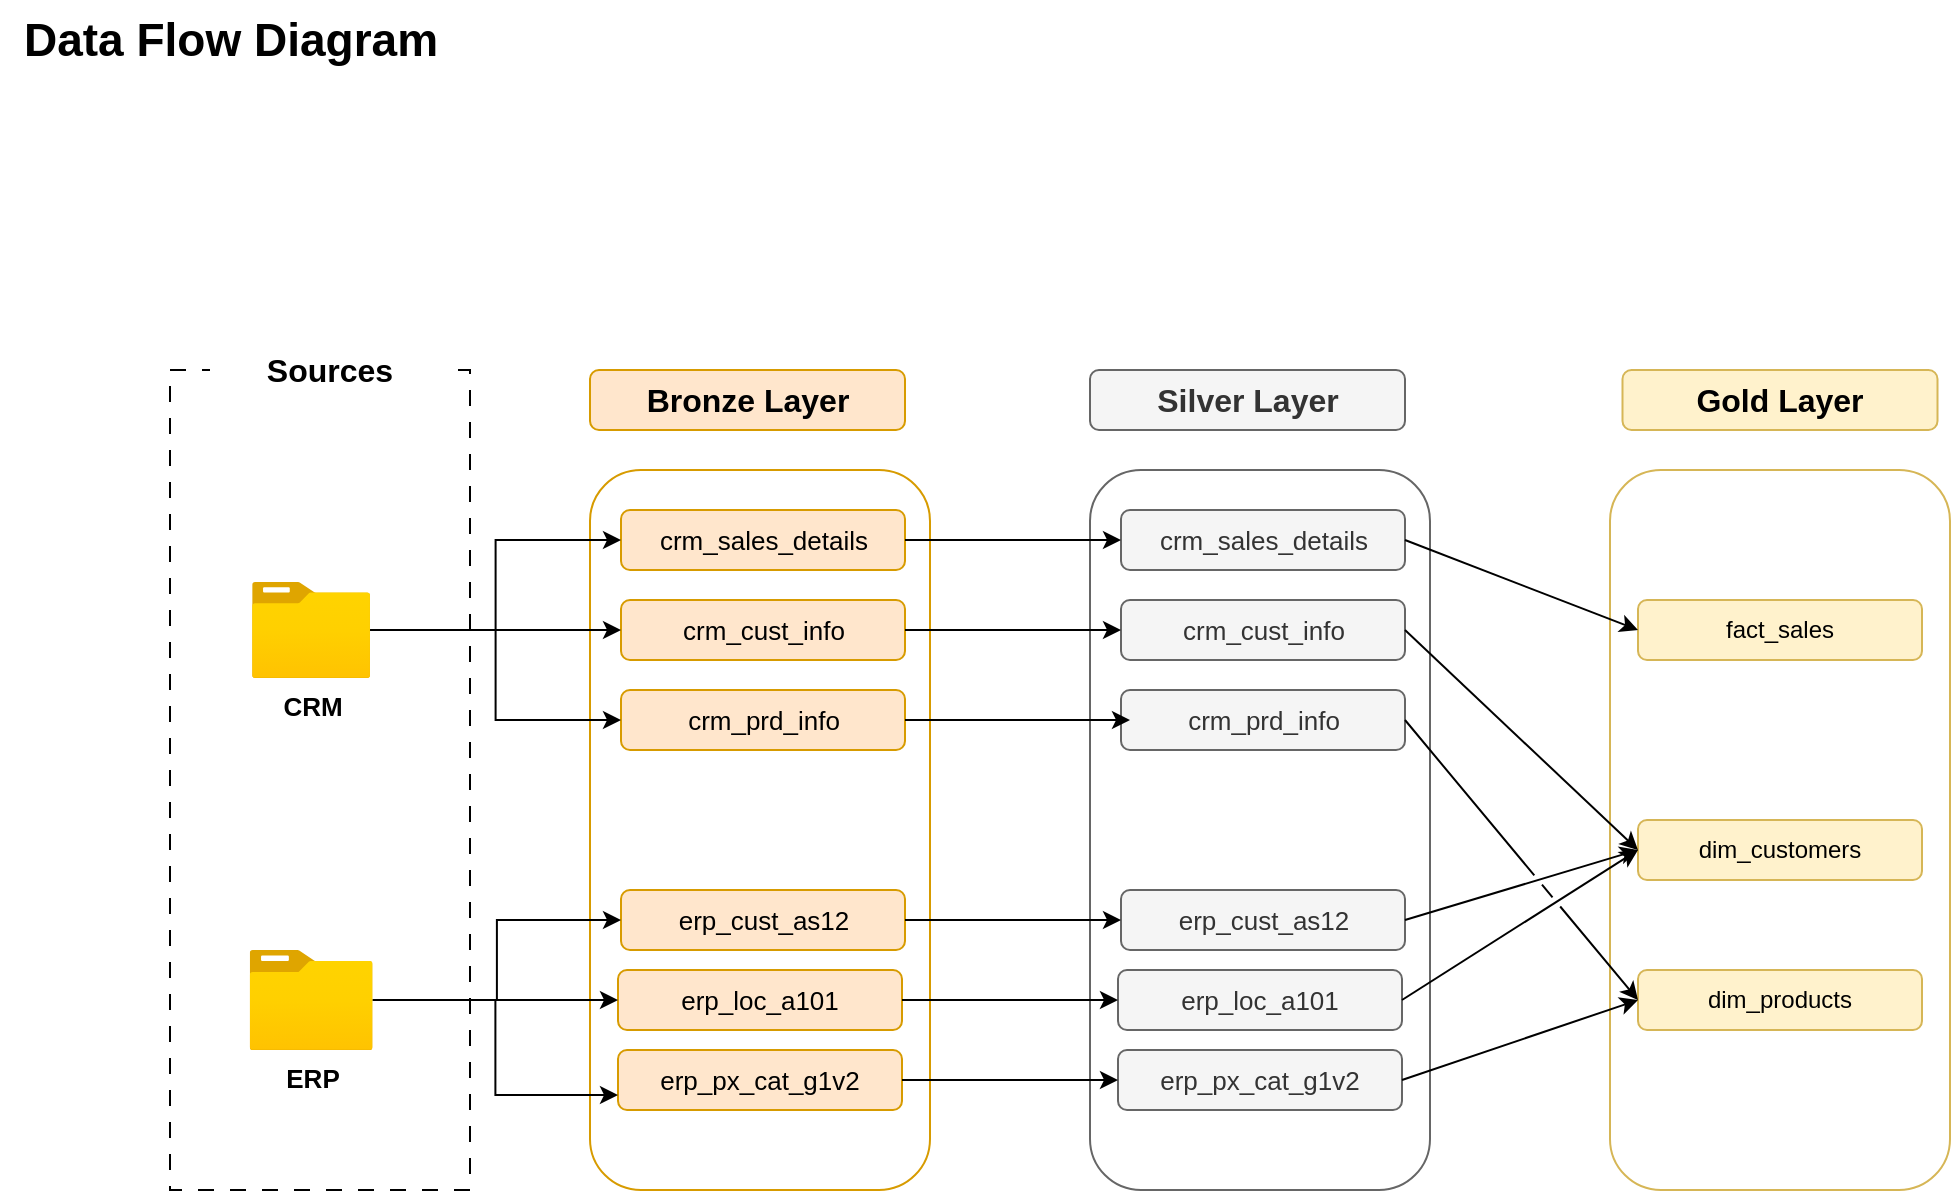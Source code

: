 <mxfile version="27.0.9">
  <diagram name="Pagina-1" id="SSzQFC3UWuY03TfO-J7L">
    <mxGraphModel dx="1554" dy="914" grid="1" gridSize="10" guides="1" tooltips="1" connect="1" arrows="1" fold="1" page="1" pageScale="1" pageWidth="1169" pageHeight="827" math="0" shadow="0">
      <root>
        <mxCell id="0" />
        <mxCell id="1" parent="0" />
        <mxCell id="AjYrmz2Z_Og6rxgmp1J4-1" value="&lt;b&gt;&lt;font&gt;Data Flow Diagram&lt;/font&gt;&lt;/b&gt;" style="text;html=1;align=center;verticalAlign=middle;resizable=0;points=[];autosize=1;strokeColor=none;fillColor=none;fontSize=23;" parent="1" vertex="1">
          <mxGeometry x="5" y="25" width="230" height="40" as="geometry" />
        </mxCell>
        <mxCell id="L7s4A5tMN4BJx0zEjRQ6-8" value="&lt;b&gt;&lt;font style=&quot;font-size: 16px;&quot;&gt;Bronze Layer&lt;/font&gt;&lt;/b&gt;" style="rounded=1;whiteSpace=wrap;html=1;fillColor=#ffe6cc;strokeColor=#d79b00;" parent="1" vertex="1">
          <mxGeometry x="300" y="210" width="157.5" height="30" as="geometry" />
        </mxCell>
        <mxCell id="L7s4A5tMN4BJx0zEjRQ6-10" value="" style="rounded=1;whiteSpace=wrap;html=1;fillColor=none;strokeColor=#d79b00;" parent="1" vertex="1">
          <mxGeometry x="300" y="260" width="170" height="360" as="geometry" />
        </mxCell>
        <mxCell id="L7s4A5tMN4BJx0zEjRQ6-11" value="&lt;font style=&quot;font-size: 13px;&quot;&gt;crm_sales_details&lt;/font&gt;" style="rounded=1;whiteSpace=wrap;html=1;fillColor=#ffe6cc;strokeColor=#d79b00;" parent="1" vertex="1">
          <mxGeometry x="315.5" y="280" width="142" height="30" as="geometry" />
        </mxCell>
        <mxCell id="L7s4A5tMN4BJx0zEjRQ6-12" value="&lt;font style=&quot;font-size: 13px;&quot;&gt;crm_cust_info&lt;/font&gt;" style="rounded=1;whiteSpace=wrap;html=1;fillColor=#ffe6cc;strokeColor=#d79b00;" parent="1" vertex="1">
          <mxGeometry x="315.5" y="325" width="142" height="30" as="geometry" />
        </mxCell>
        <mxCell id="L7s4A5tMN4BJx0zEjRQ6-13" value="&lt;font style=&quot;font-size: 13px;&quot;&gt;crm_prd_info&lt;/font&gt;" style="rounded=1;whiteSpace=wrap;html=1;fillColor=#ffe6cc;strokeColor=#d79b00;" parent="1" vertex="1">
          <mxGeometry x="315.5" y="370" width="142" height="30" as="geometry" />
        </mxCell>
        <mxCell id="L7s4A5tMN4BJx0zEjRQ6-14" value="&lt;font style=&quot;font-size: 13px;&quot;&gt;erp_cust_as12&lt;/font&gt;" style="rounded=1;whiteSpace=wrap;html=1;fillColor=#ffe6cc;strokeColor=#d79b00;" parent="1" vertex="1">
          <mxGeometry x="315.5" y="470" width="142" height="30" as="geometry" />
        </mxCell>
        <mxCell id="L7s4A5tMN4BJx0zEjRQ6-15" value="&lt;font style=&quot;font-size: 13px;&quot;&gt;erp_loc_a101&lt;/font&gt;" style="rounded=1;whiteSpace=wrap;html=1;fillColor=#ffe6cc;strokeColor=#d79b00;" parent="1" vertex="1">
          <mxGeometry x="314" y="510" width="142" height="30" as="geometry" />
        </mxCell>
        <mxCell id="L7s4A5tMN4BJx0zEjRQ6-16" value="&lt;font style=&quot;font-size: 13px;&quot;&gt;erp_px_cat_g1v2&lt;/font&gt;" style="rounded=1;whiteSpace=wrap;html=1;fillColor=#ffe6cc;strokeColor=#d79b00;" parent="1" vertex="1">
          <mxGeometry x="314" y="550" width="142" height="30" as="geometry" />
        </mxCell>
        <mxCell id="L7s4A5tMN4BJx0zEjRQ6-17" value="" style="rounded=0;whiteSpace=wrap;html=1;dashed=1;dashPattern=8 8;fillColor=none;" parent="1" vertex="1">
          <mxGeometry x="90" y="210" width="150" height="410" as="geometry" />
        </mxCell>
        <mxCell id="L7s4A5tMN4BJx0zEjRQ6-18" value="Sources" style="rounded=0;whiteSpace=wrap;html=1;fillColor=default;strokeColor=none;fontStyle=1;fontSize=16;" parent="1" vertex="1">
          <mxGeometry x="110" y="190" width="120" height="40" as="geometry" />
        </mxCell>
        <mxCell id="L7s4A5tMN4BJx0zEjRQ6-21" style="edgeStyle=orthogonalEdgeStyle;rounded=0;orthogonalLoop=1;jettySize=auto;html=1;entryX=0;entryY=0.5;entryDx=0;entryDy=0;" parent="1" source="L7s4A5tMN4BJx0zEjRQ6-19" target="L7s4A5tMN4BJx0zEjRQ6-11" edge="1">
          <mxGeometry relative="1" as="geometry" />
        </mxCell>
        <mxCell id="L7s4A5tMN4BJx0zEjRQ6-22" style="edgeStyle=orthogonalEdgeStyle;rounded=0;orthogonalLoop=1;jettySize=auto;html=1;" parent="1" source="L7s4A5tMN4BJx0zEjRQ6-19" target="L7s4A5tMN4BJx0zEjRQ6-12" edge="1">
          <mxGeometry relative="1" as="geometry" />
        </mxCell>
        <mxCell id="L7s4A5tMN4BJx0zEjRQ6-23" style="edgeStyle=orthogonalEdgeStyle;rounded=0;orthogonalLoop=1;jettySize=auto;html=1;entryX=0;entryY=0.5;entryDx=0;entryDy=0;" parent="1" source="L7s4A5tMN4BJx0zEjRQ6-19" target="L7s4A5tMN4BJx0zEjRQ6-13" edge="1">
          <mxGeometry relative="1" as="geometry" />
        </mxCell>
        <mxCell id="L7s4A5tMN4BJx0zEjRQ6-19" value="CRM" style="image;aspect=fixed;html=1;points=[];align=center;fontSize=13;image=img/lib/azure2/general/Folder_Blank.svg;fontStyle=1" parent="1" vertex="1">
          <mxGeometry x="131" y="316" width="59.14" height="48" as="geometry" />
        </mxCell>
        <mxCell id="L7s4A5tMN4BJx0zEjRQ6-24" style="edgeStyle=orthogonalEdgeStyle;rounded=0;orthogonalLoop=1;jettySize=auto;html=1;" parent="1" source="L7s4A5tMN4BJx0zEjRQ6-20" target="L7s4A5tMN4BJx0zEjRQ6-14" edge="1">
          <mxGeometry relative="1" as="geometry" />
        </mxCell>
        <mxCell id="L7s4A5tMN4BJx0zEjRQ6-25" style="edgeStyle=orthogonalEdgeStyle;rounded=0;orthogonalLoop=1;jettySize=auto;html=1;" parent="1" source="L7s4A5tMN4BJx0zEjRQ6-20" target="L7s4A5tMN4BJx0zEjRQ6-15" edge="1">
          <mxGeometry relative="1" as="geometry" />
        </mxCell>
        <mxCell id="L7s4A5tMN4BJx0zEjRQ6-26" style="edgeStyle=orthogonalEdgeStyle;rounded=0;orthogonalLoop=1;jettySize=auto;html=1;entryX=0;entryY=0.75;entryDx=0;entryDy=0;" parent="1" source="L7s4A5tMN4BJx0zEjRQ6-20" target="L7s4A5tMN4BJx0zEjRQ6-16" edge="1">
          <mxGeometry relative="1" as="geometry" />
        </mxCell>
        <mxCell id="L7s4A5tMN4BJx0zEjRQ6-20" value="ERP" style="image;aspect=fixed;html=1;points=[];align=center;fontSize=13;image=img/lib/azure2/general/Folder_Blank.svg;fontStyle=1" parent="1" vertex="1">
          <mxGeometry x="129.76" y="500" width="61.61" height="50" as="geometry" />
        </mxCell>
        <mxCell id="TnA-iGYwiq861Xrr6E-t-1" value="&lt;b&gt;&lt;font style=&quot;font-size: 16px;&quot;&gt;Silver Layer&lt;/font&gt;&lt;/b&gt;" style="rounded=1;whiteSpace=wrap;html=1;fillColor=#f5f5f5;strokeColor=#666666;fontColor=#333333;" vertex="1" parent="1">
          <mxGeometry x="550" y="210" width="157.5" height="30" as="geometry" />
        </mxCell>
        <mxCell id="TnA-iGYwiq861Xrr6E-t-2" value="" style="rounded=1;whiteSpace=wrap;html=1;fillColor=none;strokeColor=#666666;fontColor=#333333;" vertex="1" parent="1">
          <mxGeometry x="550" y="260" width="170" height="360" as="geometry" />
        </mxCell>
        <mxCell id="TnA-iGYwiq861Xrr6E-t-3" value="&lt;font style=&quot;font-size: 13px;&quot;&gt;crm_sales_details&lt;/font&gt;" style="rounded=1;whiteSpace=wrap;html=1;fillColor=#f5f5f5;strokeColor=#666666;fontColor=#333333;" vertex="1" parent="1">
          <mxGeometry x="565.5" y="280" width="142" height="30" as="geometry" />
        </mxCell>
        <mxCell id="TnA-iGYwiq861Xrr6E-t-4" value="&lt;font style=&quot;font-size: 13px;&quot;&gt;crm_cust_info&lt;/font&gt;" style="rounded=1;whiteSpace=wrap;html=1;fillColor=#f5f5f5;strokeColor=#666666;fontColor=#333333;" vertex="1" parent="1">
          <mxGeometry x="565.5" y="325" width="142" height="30" as="geometry" />
        </mxCell>
        <mxCell id="TnA-iGYwiq861Xrr6E-t-5" value="&lt;font style=&quot;font-size: 13px;&quot;&gt;crm_prd_info&lt;/font&gt;" style="rounded=1;whiteSpace=wrap;html=1;fillColor=#f5f5f5;strokeColor=#666666;fontColor=#333333;" vertex="1" parent="1">
          <mxGeometry x="565.5" y="370" width="142" height="30" as="geometry" />
        </mxCell>
        <mxCell id="TnA-iGYwiq861Xrr6E-t-6" value="&lt;font style=&quot;font-size: 13px;&quot;&gt;erp_cust_as12&lt;/font&gt;" style="rounded=1;whiteSpace=wrap;html=1;fillColor=#f5f5f5;strokeColor=#666666;fontColor=#333333;" vertex="1" parent="1">
          <mxGeometry x="565.5" y="470" width="142" height="30" as="geometry" />
        </mxCell>
        <mxCell id="TnA-iGYwiq861Xrr6E-t-7" value="&lt;font style=&quot;font-size: 13px;&quot;&gt;erp_loc_a101&lt;/font&gt;" style="rounded=1;whiteSpace=wrap;html=1;fillColor=#f5f5f5;strokeColor=#666666;fontColor=#333333;" vertex="1" parent="1">
          <mxGeometry x="564" y="510" width="142" height="30" as="geometry" />
        </mxCell>
        <mxCell id="TnA-iGYwiq861Xrr6E-t-8" value="&lt;font style=&quot;font-size: 13px;&quot;&gt;erp_px_cat_g1v2&lt;/font&gt;" style="rounded=1;whiteSpace=wrap;html=1;fillColor=#f5f5f5;strokeColor=#666666;fontColor=#333333;" vertex="1" parent="1">
          <mxGeometry x="564" y="550" width="142" height="30" as="geometry" />
        </mxCell>
        <mxCell id="TnA-iGYwiq861Xrr6E-t-16" value="" style="endArrow=classic;html=1;rounded=0;exitX=1;exitY=0.5;exitDx=0;exitDy=0;entryX=0;entryY=0.5;entryDx=0;entryDy=0;" edge="1" parent="1" source="L7s4A5tMN4BJx0zEjRQ6-11" target="TnA-iGYwiq861Xrr6E-t-3">
          <mxGeometry width="50" height="50" relative="1" as="geometry">
            <mxPoint x="490" y="290" as="sourcePoint" />
            <mxPoint x="540" y="240" as="targetPoint" />
          </mxGeometry>
        </mxCell>
        <mxCell id="TnA-iGYwiq861Xrr6E-t-17" value="" style="endArrow=classic;html=1;rounded=0;exitX=1;exitY=0.5;exitDx=0;exitDy=0;" edge="1" parent="1" source="L7s4A5tMN4BJx0zEjRQ6-12" target="TnA-iGYwiq861Xrr6E-t-4">
          <mxGeometry width="50" height="50" relative="1" as="geometry">
            <mxPoint x="470" y="339.5" as="sourcePoint" />
            <mxPoint x="570" y="340" as="targetPoint" />
          </mxGeometry>
        </mxCell>
        <mxCell id="TnA-iGYwiq861Xrr6E-t-18" value="" style="endArrow=classic;html=1;rounded=0;exitX=1;exitY=0.5;exitDx=0;exitDy=0;" edge="1" parent="1" source="L7s4A5tMN4BJx0zEjRQ6-13">
          <mxGeometry width="50" height="50" relative="1" as="geometry">
            <mxPoint x="570" y="390" as="sourcePoint" />
            <mxPoint x="570" y="385" as="targetPoint" />
          </mxGeometry>
        </mxCell>
        <mxCell id="TnA-iGYwiq861Xrr6E-t-19" value="" style="endArrow=classic;html=1;rounded=0;exitX=1;exitY=0.5;exitDx=0;exitDy=0;" edge="1" parent="1" source="L7s4A5tMN4BJx0zEjRQ6-14" target="TnA-iGYwiq861Xrr6E-t-6">
          <mxGeometry width="50" height="50" relative="1" as="geometry">
            <mxPoint x="470" y="430" as="sourcePoint" />
            <mxPoint x="578" y="430" as="targetPoint" />
          </mxGeometry>
        </mxCell>
        <mxCell id="TnA-iGYwiq861Xrr6E-t-20" value="" style="endArrow=classic;html=1;rounded=0;exitX=1;exitY=0.5;exitDx=0;exitDy=0;entryX=0;entryY=0.5;entryDx=0;entryDy=0;" edge="1" parent="1" source="L7s4A5tMN4BJx0zEjRQ6-15" target="TnA-iGYwiq861Xrr6E-t-7">
          <mxGeometry width="50" height="50" relative="1" as="geometry">
            <mxPoint x="480" y="560" as="sourcePoint" />
            <mxPoint x="588" y="560" as="targetPoint" />
          </mxGeometry>
        </mxCell>
        <mxCell id="TnA-iGYwiq861Xrr6E-t-21" value="" style="endArrow=classic;html=1;rounded=0;exitX=1;exitY=0.5;exitDx=0;exitDy=0;entryX=0;entryY=0.5;entryDx=0;entryDy=0;" edge="1" parent="1" source="L7s4A5tMN4BJx0zEjRQ6-16" target="TnA-iGYwiq861Xrr6E-t-8">
          <mxGeometry width="50" height="50" relative="1" as="geometry">
            <mxPoint x="480" y="580" as="sourcePoint" />
            <mxPoint x="588" y="580" as="targetPoint" />
          </mxGeometry>
        </mxCell>
        <mxCell id="TnA-iGYwiq861Xrr6E-t-22" value="" style="rounded=1;whiteSpace=wrap;html=1;fillColor=none;strokeColor=#d6b656;" vertex="1" parent="1">
          <mxGeometry x="810" y="260" width="170" height="360" as="geometry" />
        </mxCell>
        <mxCell id="TnA-iGYwiq861Xrr6E-t-23" value="fact_sales" style="rounded=1;whiteSpace=wrap;html=1;fillColor=#fff2cc;strokeColor=#d6b656;" vertex="1" parent="1">
          <mxGeometry x="824" y="325" width="142" height="30" as="geometry" />
        </mxCell>
        <mxCell id="TnA-iGYwiq861Xrr6E-t-24" value="dim_customers" style="rounded=1;whiteSpace=wrap;html=1;fillColor=#fff2cc;strokeColor=#d6b656;" vertex="1" parent="1">
          <mxGeometry x="824" y="435" width="142" height="30" as="geometry" />
        </mxCell>
        <mxCell id="TnA-iGYwiq861Xrr6E-t-25" value="dim_products" style="rounded=1;whiteSpace=wrap;html=1;fillColor=#fff2cc;strokeColor=#d6b656;" vertex="1" parent="1">
          <mxGeometry x="824" y="510" width="142" height="30" as="geometry" />
        </mxCell>
        <mxCell id="TnA-iGYwiq861Xrr6E-t-29" value="&lt;b&gt;&lt;font style=&quot;font-size: 16px;&quot;&gt;Gold Layer&lt;/font&gt;&lt;/b&gt;" style="rounded=1;whiteSpace=wrap;html=1;fillColor=#fff2cc;strokeColor=#d6b656;" vertex="1" parent="1">
          <mxGeometry x="816.25" y="210" width="157.5" height="30" as="geometry" />
        </mxCell>
        <mxCell id="TnA-iGYwiq861Xrr6E-t-30" value="" style="endArrow=classic;html=1;rounded=0;exitX=1;exitY=0.5;exitDx=0;exitDy=0;entryX=0;entryY=0.5;entryDx=0;entryDy=0;" edge="1" parent="1" source="TnA-iGYwiq861Xrr6E-t-3" target="TnA-iGYwiq861Xrr6E-t-23">
          <mxGeometry width="50" height="50" relative="1" as="geometry">
            <mxPoint x="760" y="590" as="sourcePoint" />
            <mxPoint x="810" y="540" as="targetPoint" />
          </mxGeometry>
        </mxCell>
        <mxCell id="TnA-iGYwiq861Xrr6E-t-31" value="" style="endArrow=classic;html=1;rounded=0;exitX=1;exitY=0.5;exitDx=0;exitDy=0;entryX=0;entryY=0.5;entryDx=0;entryDy=0;jumpStyle=gap;" edge="1" parent="1" source="TnA-iGYwiq861Xrr6E-t-4" target="TnA-iGYwiq861Xrr6E-t-24">
          <mxGeometry width="50" height="50" relative="1" as="geometry">
            <mxPoint x="760" y="350" as="sourcePoint" />
            <mxPoint x="876" y="395" as="targetPoint" />
          </mxGeometry>
        </mxCell>
        <mxCell id="TnA-iGYwiq861Xrr6E-t-32" value="" style="endArrow=classic;html=1;rounded=0;exitX=1;exitY=0.5;exitDx=0;exitDy=0;entryX=0;entryY=0.5;entryDx=0;entryDy=0;jumpStyle=gap;" edge="1" parent="1" source="TnA-iGYwiq861Xrr6E-t-6" target="TnA-iGYwiq861Xrr6E-t-24">
          <mxGeometry width="50" height="50" relative="1" as="geometry">
            <mxPoint x="760" y="430" as="sourcePoint" />
            <mxPoint x="876" y="540" as="targetPoint" />
          </mxGeometry>
        </mxCell>
        <mxCell id="TnA-iGYwiq861Xrr6E-t-33" value="" style="endArrow=classic;html=1;rounded=0;exitX=1;exitY=0.5;exitDx=0;exitDy=0;entryX=0;entryY=0.5;entryDx=0;entryDy=0;jumpStyle=gap;" edge="1" parent="1" source="TnA-iGYwiq861Xrr6E-t-7" target="TnA-iGYwiq861Xrr6E-t-24">
          <mxGeometry width="50" height="50" relative="1" as="geometry">
            <mxPoint x="780" y="555" as="sourcePoint" />
            <mxPoint x="896" y="520" as="targetPoint" />
          </mxGeometry>
        </mxCell>
        <mxCell id="TnA-iGYwiq861Xrr6E-t-34" value="" style="endArrow=classic;html=1;rounded=0;exitX=1;exitY=0.5;exitDx=0;exitDy=0;entryX=0;entryY=0.5;entryDx=0;entryDy=0;jumpStyle=gap;" edge="1" parent="1" source="TnA-iGYwiq861Xrr6E-t-5" target="TnA-iGYwiq861Xrr6E-t-25">
          <mxGeometry width="50" height="50" relative="1" as="geometry">
            <mxPoint x="750" y="515" as="sourcePoint" />
            <mxPoint x="866" y="480" as="targetPoint" />
          </mxGeometry>
        </mxCell>
        <mxCell id="TnA-iGYwiq861Xrr6E-t-35" value="" style="endArrow=classic;html=1;rounded=0;exitX=1;exitY=0.5;exitDx=0;exitDy=0;entryX=0;entryY=0.5;entryDx=0;entryDy=0;jumpStyle=gap;" edge="1" parent="1" source="TnA-iGYwiq861Xrr6E-t-8" target="TnA-iGYwiq861Xrr6E-t-25">
          <mxGeometry width="50" height="50" relative="1" as="geometry">
            <mxPoint x="730" y="560" as="sourcePoint" />
            <mxPoint x="846" y="700" as="targetPoint" />
          </mxGeometry>
        </mxCell>
      </root>
    </mxGraphModel>
  </diagram>
</mxfile>
